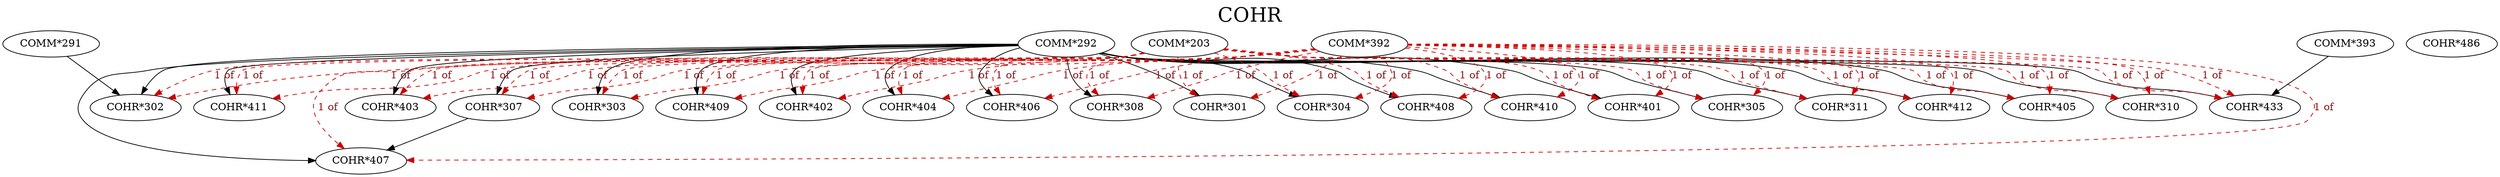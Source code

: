 digraph COHR {
labelloc = "t";
label = "COHR"
fontsize = 27;
"COMM*292" -> "COHR*301" [style=solid]
"COMM*203" -> "COHR*301" [style=dashed] [label="1 of", fontcolor=firebrick4] [color=red3]
"COMM*392" -> "COHR*301" [style=dashed] [label="1 of", fontcolor=firebrick4] [color=red3]
"COMM*291" -> "COHR*302"
"COMM*292" -> "COHR*302"
"COMM*203" -> "COHR*302" [style=dashed] [label="1 of", fontcolor=firebrick4] [color=red3]
"COMM*392" -> "COHR*302" [style=dashed] [label="1 of", fontcolor=firebrick4] [color=red3]
"COMM*292" -> "COHR*303" [style=solid]
"COMM*203" -> "COHR*303" [style=dashed] [label="1 of", fontcolor=firebrick4] [color=red3]
"COMM*392" -> "COHR*303" [style=dashed] [label="1 of", fontcolor=firebrick4] [color=red3]
"COMM*292" -> "COHR*304" [style=solid]
"COMM*203" -> "COHR*304" [style=dashed] [label="1 of", fontcolor=firebrick4] [color=red3]
"COMM*392" -> "COHR*304" [style=dashed] [label="1 of", fontcolor=firebrick4] [color=red3]
"COMM*292" -> "COHR*305" [style=solid]
"COMM*203" -> "COHR*305" [style=dashed] [label="1 of", fontcolor=firebrick4] [color=red3]
"COMM*392" -> "COHR*305" [style=dashed] [label="1 of", fontcolor=firebrick4] [color=red3]
"COMM*292" -> "COHR*307" [style=solid]
"COMM*203" -> "COHR*307" [style=dashed] [label="1 of", fontcolor=firebrick4] [color=red3]
"COMM*392" -> "COHR*307" [style=dashed] [label="1 of", fontcolor=firebrick4] [color=red3]
"COMM*292" -> "COHR*308" [style=solid]
"COMM*203" -> "COHR*308" [style=dashed] [label="1 of", fontcolor=firebrick4] [color=red3]
"COMM*392" -> "COHR*308" [style=dashed] [label="1 of", fontcolor=firebrick4] [color=red3]
"COMM*292" -> "COHR*310" [style=solid]
"COMM*203" -> "COHR*310" [style=dashed] [label="1 of", fontcolor=firebrick4] [color=red3]
"COMM*392" -> "COHR*310" [style=dashed] [label="1 of", fontcolor=firebrick4] [color=red3]
"COMM*292" -> "COHR*311" [style=solid]
"COMM*203" -> "COHR*311" [style=dashed] [label="1 of", fontcolor=firebrick4] [color=red3]
"COMM*392" -> "COHR*311" [style=dashed] [label="1 of", fontcolor=firebrick4] [color=red3]
"COMM*292" -> "COHR*401" [style=solid]
"COMM*203" -> "COHR*401" [style=dashed] [label="1 of", fontcolor=firebrick4] [color=red3]
"COMM*392" -> "COHR*401" [style=dashed] [label="1 of", fontcolor=firebrick4] [color=red3]
"COMM*292" -> "COHR*402" [style=solid]
"COMM*203" -> "COHR*402" [style=dashed] [label="1 of", fontcolor=firebrick4] [color=red3]
"COMM*392" -> "COHR*402" [style=dashed] [label="1 of", fontcolor=firebrick4] [color=red3]
"COMM*292" -> "COHR*403" [style=solid]
"COMM*203" -> "COHR*403" [style=dashed] [label="1 of", fontcolor=firebrick4] [color=red3]
"COMM*392" -> "COHR*403" [style=dashed] [label="1 of", fontcolor=firebrick4] [color=red3]
"COMM*292" -> "COHR*404" [style=solid]
"COMM*203" -> "COHR*404" [style=dashed] [label="1 of", fontcolor=firebrick4] [color=red3]
"COMM*392" -> "COHR*404" [style=dashed] [label="1 of", fontcolor=firebrick4] [color=red3]
"COMM*292" -> "COHR*405" [style=solid]
"COMM*203" -> "COHR*405" [style=dashed] [label="1 of", fontcolor=firebrick4] [color=red3]
"COMM*392" -> "COHR*405" [style=dashed] [label="1 of", fontcolor=firebrick4] [color=red3]
"COMM*292" -> "COHR*406" [style=solid]
"COMM*203" -> "COHR*406" [style=dashed] [label="1 of", fontcolor=firebrick4] [color=red3]
"COMM*392" -> "COHR*406" [style=dashed] [label="1 of", fontcolor=firebrick4] [color=red3]
"COMM*292" -> "COHR*407"
"COHR*307" -> "COHR*407"
"COMM*203" -> "COHR*407" [style=dashed] [label="1 of", fontcolor=firebrick4] [color=red3]
"COMM*392" -> "COHR*407" [style=dashed] [label="1 of", fontcolor=firebrick4] [color=red3]
"COMM*292" -> "COHR*408" [style=solid]
"COMM*203" -> "COHR*408" [style=dashed] [label="1 of", fontcolor=firebrick4] [color=red3]
"COMM*392" -> "COHR*408" [style=dashed] [label="1 of", fontcolor=firebrick4] [color=red3]
"COMM*292" -> "COHR*409" [style=solid]
"COMM*203" -> "COHR*409" [style=dashed] [label="1 of", fontcolor=firebrick4] [color=red3]
"COMM*392" -> "COHR*409" [style=dashed] [label="1 of", fontcolor=firebrick4] [color=red3]
"COMM*292" -> "COHR*410" [style=solid]
"COMM*203" -> "COHR*410" [style=dashed] [label="1 of", fontcolor=firebrick4] [color=red3]
"COMM*392" -> "COHR*410" [style=dashed] [label="1 of", fontcolor=firebrick4] [color=red3]
"COMM*292" -> "COHR*411" [style=solid]
"COMM*203" -> "COHR*411" [style=dashed] [label="1 of", fontcolor=firebrick4] [color=red3]
"COMM*392" -> "COHR*411" [style=dashed] [label="1 of", fontcolor=firebrick4] [color=red3]
"COMM*292" -> "COHR*412" [style=solid]
"COMM*203" -> "COHR*412" [style=dashed] [label="1 of", fontcolor=firebrick4] [color=red3]
"COMM*392" -> "COHR*412" [style=dashed] [label="1 of", fontcolor=firebrick4] [color=red3]
"COMM*292" -> "COHR*433"
"COMM*393" -> "COHR*433"
"COMM*203" -> "COHR*433" [style=dashed] [label="1 of", fontcolor=firebrick4] [color=red3]
"COMM*392" -> "COHR*433" [style=dashed] [label="1 of", fontcolor=firebrick4] [color=red3]
"COHR*486"
}
